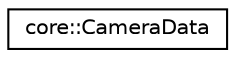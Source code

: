 digraph "Graphical Class Hierarchy"
{
  edge [fontname="Helvetica",fontsize="10",labelfontname="Helvetica",labelfontsize="10"];
  node [fontname="Helvetica",fontsize="10",shape=record];
  rankdir="LR";
  Node1 [label="core::CameraData",height=0.2,width=0.4,color="black", fillcolor="white", style="filled",URL="$classcore_1_1_camera_data.html",tooltip="data class for camera configuration "];
}
